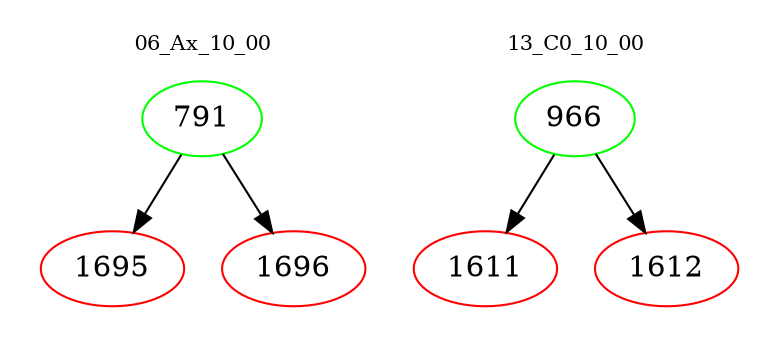 digraph{
subgraph cluster_0 {
color = white
label = "06_Ax_10_00";
fontsize=10;
T0_791 [label="791", color="green"]
T0_791 -> T0_1695 [color="black"]
T0_1695 [label="1695", color="red"]
T0_791 -> T0_1696 [color="black"]
T0_1696 [label="1696", color="red"]
}
subgraph cluster_1 {
color = white
label = "13_C0_10_00";
fontsize=10;
T1_966 [label="966", color="green"]
T1_966 -> T1_1611 [color="black"]
T1_1611 [label="1611", color="red"]
T1_966 -> T1_1612 [color="black"]
T1_1612 [label="1612", color="red"]
}
}
